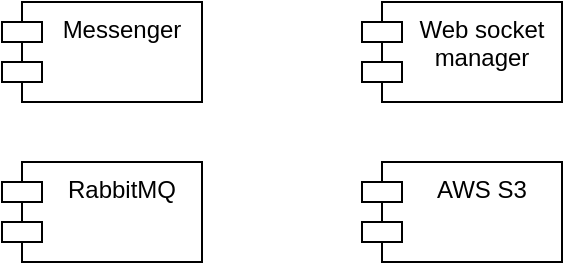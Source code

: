 <mxfile version="24.6.4" type="github" pages="5">
  <diagram id="roS_Kup9yPFagp73fmL6" name="Services">
    <mxGraphModel dx="1434" dy="728" grid="1" gridSize="10" guides="1" tooltips="1" connect="1" arrows="1" fold="1" page="1" pageScale="1" pageWidth="850" pageHeight="1100" math="0" shadow="0">
      <root>
        <mxCell id="0" />
        <mxCell id="1" parent="0" />
        <mxCell id="1UiepgfDsdqD1uGe9CKE-2" value="Messenger" style="shape=module;align=left;spacingLeft=20;align=center;verticalAlign=top;whiteSpace=wrap;html=1;" parent="1" vertex="1">
          <mxGeometry x="220" y="270" width="100" height="50" as="geometry" />
        </mxCell>
        <mxCell id="1UiepgfDsdqD1uGe9CKE-3" value="RabbitMQ" style="shape=module;align=left;spacingLeft=20;align=center;verticalAlign=top;whiteSpace=wrap;html=1;" parent="1" vertex="1">
          <mxGeometry x="220" y="350" width="100" height="50" as="geometry" />
        </mxCell>
        <mxCell id="1UiepgfDsdqD1uGe9CKE-5" value="Web socket manager" style="shape=module;align=left;spacingLeft=20;align=center;verticalAlign=top;whiteSpace=wrap;html=1;" parent="1" vertex="1">
          <mxGeometry x="400" y="270" width="100" height="50" as="geometry" />
        </mxCell>
        <mxCell id="1UiepgfDsdqD1uGe9CKE-6" value="AWS S3" style="shape=module;align=left;spacingLeft=20;align=center;verticalAlign=top;whiteSpace=wrap;html=1;" parent="1" vertex="1">
          <mxGeometry x="400" y="350" width="100" height="50" as="geometry" />
        </mxCell>
      </root>
    </mxGraphModel>
  </diagram>
  <diagram id="UC9x-kM82dkbMaK_0GT8" name="Atividades">
    <mxGraphModel dx="989" dy="502" grid="1" gridSize="10" guides="1" tooltips="1" connect="1" arrows="1" fold="1" page="1" pageScale="1" pageWidth="850" pageHeight="1100" math="0" shadow="0">
      <root>
        <mxCell id="0" />
        <mxCell id="1" parent="0" />
        <mxCell id="-DZc3njQ09tnFV7pPwey-29" value="" style="edgeStyle=orthogonalEdgeStyle;rounded=0;orthogonalLoop=1;jettySize=auto;html=1;" edge="1" parent="1" source="-DZc3njQ09tnFV7pPwey-27" target="-DZc3njQ09tnFV7pPwey-28">
          <mxGeometry relative="1" as="geometry" />
        </mxCell>
        <mxCell id="-DZc3njQ09tnFV7pPwey-27" value="" style="ellipse;whiteSpace=wrap;html=1;aspect=fixed;" vertex="1" parent="1">
          <mxGeometry x="660" y="20" width="80" height="80" as="geometry" />
        </mxCell>
        <mxCell id="-DZc3njQ09tnFV7pPwey-31" value="" style="edgeStyle=orthogonalEdgeStyle;rounded=0;orthogonalLoop=1;jettySize=auto;html=1;" edge="1" parent="1" source="-DZc3njQ09tnFV7pPwey-28" target="-DZc3njQ09tnFV7pPwey-30">
          <mxGeometry relative="1" as="geometry" />
        </mxCell>
        <mxCell id="-DZc3njQ09tnFV7pPwey-28" value="Visualiza a lista de chats" style="whiteSpace=wrap;html=1;" vertex="1" parent="1">
          <mxGeometry x="640" y="190" width="120" height="60" as="geometry" />
        </mxCell>
        <mxCell id="-DZc3njQ09tnFV7pPwey-33" value="" style="edgeStyle=orthogonalEdgeStyle;rounded=0;orthogonalLoop=1;jettySize=auto;html=1;" edge="1" parent="1" source="-DZc3njQ09tnFV7pPwey-30" target="-DZc3njQ09tnFV7pPwey-32">
          <mxGeometry relative="1" as="geometry" />
        </mxCell>
        <mxCell id="-DZc3njQ09tnFV7pPwey-35" value="" style="edgeStyle=orthogonalEdgeStyle;rounded=0;orthogonalLoop=1;jettySize=auto;html=1;" edge="1" parent="1" source="-DZc3njQ09tnFV7pPwey-30" target="-DZc3njQ09tnFV7pPwey-34">
          <mxGeometry relative="1" as="geometry" />
        </mxCell>
        <mxCell id="-DZc3njQ09tnFV7pPwey-37" value="" style="edgeStyle=orthogonalEdgeStyle;rounded=0;orthogonalLoop=1;jettySize=auto;html=1;" edge="1" parent="1" source="-DZc3njQ09tnFV7pPwey-30" target="-DZc3njQ09tnFV7pPwey-36">
          <mxGeometry relative="1" as="geometry" />
        </mxCell>
        <mxCell id="-DZc3njQ09tnFV7pPwey-30" value="" style="rhombus;whiteSpace=wrap;html=1;" vertex="1" parent="1">
          <mxGeometry x="660" y="320" width="80" height="80" as="geometry" />
        </mxCell>
        <mxCell id="-DZc3njQ09tnFV7pPwey-43" style="edgeStyle=orthogonalEdgeStyle;rounded=0;orthogonalLoop=1;jettySize=auto;html=1;entryX=1;entryY=0.5;entryDx=0;entryDy=0;" edge="1" parent="1" source="-DZc3njQ09tnFV7pPwey-32" target="-DZc3njQ09tnFV7pPwey-40">
          <mxGeometry relative="1" as="geometry">
            <Array as="points">
              <mxPoint x="860" y="650" />
            </Array>
          </mxGeometry>
        </mxCell>
        <mxCell id="-DZc3njQ09tnFV7pPwey-32" value="Entra no chat de um grupo" style="whiteSpace=wrap;html=1;" vertex="1" parent="1">
          <mxGeometry x="800" y="330" width="120" height="60" as="geometry" />
        </mxCell>
        <mxCell id="-DZc3njQ09tnFV7pPwey-39" value="" style="edgeStyle=orthogonalEdgeStyle;rounded=0;orthogonalLoop=1;jettySize=auto;html=1;entryX=0;entryY=0.5;entryDx=0;entryDy=0;" edge="1" parent="1" source="-DZc3njQ09tnFV7pPwey-34" target="-DZc3njQ09tnFV7pPwey-36">
          <mxGeometry relative="1" as="geometry">
            <mxPoint x="540" y="490" as="targetPoint" />
            <Array as="points">
              <mxPoint x="540" y="520" />
            </Array>
          </mxGeometry>
        </mxCell>
        <mxCell id="-DZc3njQ09tnFV7pPwey-34" value="Pesquisa um novo contato" style="whiteSpace=wrap;html=1;" vertex="1" parent="1">
          <mxGeometry x="480" y="330" width="120" height="60" as="geometry" />
        </mxCell>
        <mxCell id="-DZc3njQ09tnFV7pPwey-42" style="edgeStyle=orthogonalEdgeStyle;rounded=0;orthogonalLoop=1;jettySize=auto;html=1;entryX=0.5;entryY=0;entryDx=0;entryDy=0;" edge="1" parent="1" source="-DZc3njQ09tnFV7pPwey-36" target="-DZc3njQ09tnFV7pPwey-40">
          <mxGeometry relative="1" as="geometry" />
        </mxCell>
        <mxCell id="-DZc3njQ09tnFV7pPwey-36" value="Entra no chat privado de algum contato" style="whiteSpace=wrap;html=1;" vertex="1" parent="1">
          <mxGeometry x="640" y="490" width="120" height="60" as="geometry" />
        </mxCell>
        <mxCell id="-DZc3njQ09tnFV7pPwey-45" value="" style="edgeStyle=orthogonalEdgeStyle;rounded=0;orthogonalLoop=1;jettySize=auto;html=1;" edge="1" parent="1" source="-DZc3njQ09tnFV7pPwey-40" target="-DZc3njQ09tnFV7pPwey-44">
          <mxGeometry relative="1" as="geometry" />
        </mxCell>
        <mxCell id="-DZc3njQ09tnFV7pPwey-40" value="Visualiza as mensagens do chat" style="whiteSpace=wrap;html=1;" vertex="1" parent="1">
          <mxGeometry x="640" y="620" width="120" height="60" as="geometry" />
        </mxCell>
        <mxCell id="-DZc3njQ09tnFV7pPwey-47" value="" style="edgeStyle=orthogonalEdgeStyle;rounded=0;orthogonalLoop=1;jettySize=auto;html=1;" edge="1" parent="1" source="-DZc3njQ09tnFV7pPwey-44" target="-DZc3njQ09tnFV7pPwey-46">
          <mxGeometry relative="1" as="geometry" />
        </mxCell>
        <mxCell id="-DZc3njQ09tnFV7pPwey-44" value="Envia uma mensagem" style="whiteSpace=wrap;html=1;" vertex="1" parent="1">
          <mxGeometry x="640" y="760" width="120" height="60" as="geometry" />
        </mxCell>
        <mxCell id="-DZc3njQ09tnFV7pPwey-51" value="" style="edgeStyle=orthogonalEdgeStyle;rounded=0;orthogonalLoop=1;jettySize=auto;html=1;" edge="1" parent="1" source="-DZc3njQ09tnFV7pPwey-46" target="-DZc3njQ09tnFV7pPwey-50">
          <mxGeometry relative="1" as="geometry" />
        </mxCell>
        <mxCell id="-DZc3njQ09tnFV7pPwey-46" value="Envia uma mensagem com arquivo" style="whiteSpace=wrap;html=1;" vertex="1" parent="1">
          <mxGeometry x="840" y="760" width="120" height="60" as="geometry" />
        </mxCell>
        <mxCell id="-DZc3njQ09tnFV7pPwey-53" value="" style="edgeStyle=orthogonalEdgeStyle;rounded=0;orthogonalLoop=1;jettySize=auto;html=1;" edge="1" parent="1" source="-DZc3njQ09tnFV7pPwey-50" target="-DZc3njQ09tnFV7pPwey-52">
          <mxGeometry relative="1" as="geometry" />
        </mxCell>
        <mxCell id="-DZc3njQ09tnFV7pPwey-50" value="Apaga uma mensagem para si mesmo" style="whiteSpace=wrap;html=1;" vertex="1" parent="1">
          <mxGeometry x="840" y="870" width="120" height="60" as="geometry" />
        </mxCell>
        <mxCell id="-DZc3njQ09tnFV7pPwey-57" value="" style="edgeStyle=orthogonalEdgeStyle;rounded=0;orthogonalLoop=1;jettySize=auto;html=1;" edge="1" parent="1" source="-DZc3njQ09tnFV7pPwey-52" target="-DZc3njQ09tnFV7pPwey-56">
          <mxGeometry relative="1" as="geometry" />
        </mxCell>
        <mxCell id="-DZc3njQ09tnFV7pPwey-52" value="Apaga uma mensagem para todos" style="whiteSpace=wrap;html=1;" vertex="1" parent="1">
          <mxGeometry x="640" y="870" width="120" height="60" as="geometry" />
        </mxCell>
        <mxCell id="-DZc3njQ09tnFV7pPwey-59" value="" style="edgeStyle=orthogonalEdgeStyle;rounded=0;orthogonalLoop=1;jettySize=auto;html=1;" edge="1" parent="1" source="-DZc3njQ09tnFV7pPwey-56" target="-DZc3njQ09tnFV7pPwey-58">
          <mxGeometry relative="1" as="geometry" />
        </mxCell>
        <mxCell id="-DZc3njQ09tnFV7pPwey-56" value="Recebe uma mensagem" style="whiteSpace=wrap;html=1;" vertex="1" parent="1">
          <mxGeometry x="640" y="980" width="120" height="60" as="geometry" />
        </mxCell>
        <mxCell id="-DZc3njQ09tnFV7pPwey-58" value="" style="ellipse;whiteSpace=wrap;html=1;" vertex="1" parent="1">
          <mxGeometry x="660" y="1100" width="80" height="80" as="geometry" />
        </mxCell>
        <mxCell id="-DZc3njQ09tnFV7pPwey-60" value="Sender" style="swimlane;whiteSpace=wrap;html=1;" vertex="1" parent="1">
          <mxGeometry x="1140" y="60" width="200" height="290" as="geometry" />
        </mxCell>
        <mxCell id="zo8MfTo_ztOVx8sZ8wZx-2" value="Envia uma mensagem" style="whiteSpace=wrap;html=1;" vertex="1" parent="-DZc3njQ09tnFV7pPwey-60">
          <mxGeometry x="40" y="50" width="120" height="60" as="geometry" />
        </mxCell>
        <mxCell id="-DZc3njQ09tnFV7pPwey-61" value="Messenger" style="swimlane;whiteSpace=wrap;html=1;" vertex="1" parent="1">
          <mxGeometry x="1340" y="60" width="200" height="290" as="geometry" />
        </mxCell>
        <mxCell id="e7LK3ClmJlGuCw8vTbdR-4" value="" style="edgeStyle=orthogonalEdgeStyle;rounded=0;orthogonalLoop=1;jettySize=auto;html=1;" edge="1" parent="-DZc3njQ09tnFV7pPwey-61" source="e7LK3ClmJlGuCw8vTbdR-1" target="e7LK3ClmJlGuCw8vTbdR-3">
          <mxGeometry relative="1" as="geometry" />
        </mxCell>
        <mxCell id="e7LK3ClmJlGuCw8vTbdR-1" value="Recebe a mensagem" style="whiteSpace=wrap;html=1;" vertex="1" parent="-DZc3njQ09tnFV7pPwey-61">
          <mxGeometry x="40" y="50" width="120" height="60" as="geometry" />
        </mxCell>
        <mxCell id="e7LK3ClmJlGuCw8vTbdR-3" value="Distribuí a mensagem para os destinatários" style="whiteSpace=wrap;html=1;" vertex="1" parent="-DZc3njQ09tnFV7pPwey-61">
          <mxGeometry x="40" y="190" width="120" height="60" as="geometry" />
        </mxCell>
        <mxCell id="-DZc3njQ09tnFV7pPwey-62" value="Receiper" style="swimlane;whiteSpace=wrap;html=1;" vertex="1" parent="1">
          <mxGeometry x="1540" y="60" width="200" height="290" as="geometry" />
        </mxCell>
        <mxCell id="e7LK3ClmJlGuCw8vTbdR-6" value="Recebe a mensagem" style="whiteSpace=wrap;html=1;" vertex="1" parent="-DZc3njQ09tnFV7pPwey-62">
          <mxGeometry x="40" y="190" width="120" height="60" as="geometry" />
        </mxCell>
        <mxCell id="zo8MfTo_ztOVx8sZ8wZx-3" value="" style="edgeStyle=orthogonalEdgeStyle;rounded=0;orthogonalLoop=1;jettySize=auto;html=1;" edge="1" parent="1" source="zo8MfTo_ztOVx8sZ8wZx-1" target="zo8MfTo_ztOVx8sZ8wZx-2">
          <mxGeometry relative="1" as="geometry" />
        </mxCell>
        <mxCell id="zo8MfTo_ztOVx8sZ8wZx-1" value="" style="ellipse;whiteSpace=wrap;html=1;aspect=fixed;" vertex="1" parent="1">
          <mxGeometry x="1040" y="100" width="80" height="80" as="geometry" />
        </mxCell>
        <mxCell id="e7LK3ClmJlGuCw8vTbdR-2" value="" style="edgeStyle=orthogonalEdgeStyle;rounded=0;orthogonalLoop=1;jettySize=auto;html=1;" edge="1" parent="1" source="zo8MfTo_ztOVx8sZ8wZx-2" target="e7LK3ClmJlGuCw8vTbdR-1">
          <mxGeometry relative="1" as="geometry" />
        </mxCell>
        <mxCell id="e7LK3ClmJlGuCw8vTbdR-7" value="" style="edgeStyle=orthogonalEdgeStyle;rounded=0;orthogonalLoop=1;jettySize=auto;html=1;" edge="1" parent="1" source="e7LK3ClmJlGuCw8vTbdR-3" target="e7LK3ClmJlGuCw8vTbdR-6">
          <mxGeometry relative="1" as="geometry" />
        </mxCell>
        <mxCell id="e7LK3ClmJlGuCw8vTbdR-8" value="" style="ellipse;whiteSpace=wrap;html=1;" vertex="1" parent="1">
          <mxGeometry x="1800" y="240" width="80" height="80" as="geometry" />
        </mxCell>
        <mxCell id="e7LK3ClmJlGuCw8vTbdR-9" value="" style="edgeStyle=orthogonalEdgeStyle;rounded=0;orthogonalLoop=1;jettySize=auto;html=1;" edge="1" parent="1" source="e7LK3ClmJlGuCw8vTbdR-6" target="e7LK3ClmJlGuCw8vTbdR-8">
          <mxGeometry relative="1" as="geometry" />
        </mxCell>
      </root>
    </mxGraphModel>
  </diagram>
  <diagram name="MER" id="JGsqoCKsip8_ewpknH3V">
    <mxGraphModel dx="2154" dy="662" grid="1" gridSize="10" guides="1" tooltips="1" connect="1" arrows="1" fold="1" page="1" pageScale="1" pageWidth="850" pageHeight="1100" math="0" shadow="0">
      <root>
        <mxCell id="0" />
        <mxCell id="1" parent="0" />
        <mxCell id="BYT0Egh5Gax-voZJujH6-16" value="1:1" style="edgeStyle=orthogonalEdgeStyle;rounded=0;orthogonalLoop=1;jettySize=auto;html=1;" edge="1" parent="1" source="BYT0Egh5Gax-voZJujH6-7" target="BYT0Egh5Gax-voZJujH6-15">
          <mxGeometry relative="1" as="geometry" />
        </mxCell>
        <mxCell id="BYT0Egh5Gax-voZJujH6-7" value="Private Chat" style="whiteSpace=wrap;html=1;rounded=0;" vertex="1" parent="1">
          <mxGeometry x="60" y="240" width="120" height="60" as="geometry" />
        </mxCell>
        <mxCell id="BYT0Egh5Gax-voZJujH6-18" value="0:n" style="edgeStyle=orthogonalEdgeStyle;rounded=0;orthogonalLoop=1;jettySize=auto;html=1;" edge="1" parent="1" source="BYT0Egh5Gax-voZJujH6-15" target="BYT0Egh5Gax-voZJujH6-17">
          <mxGeometry relative="1" as="geometry" />
        </mxCell>
        <mxCell id="BYT0Egh5Gax-voZJujH6-15" value="has" style="rhombus;whiteSpace=wrap;html=1;rounded=0;" vertex="1" parent="1">
          <mxGeometry x="280" y="230" width="80" height="80" as="geometry" />
        </mxCell>
        <mxCell id="BYT0Egh5Gax-voZJujH6-20" value="0:n" style="edgeStyle=orthogonalEdgeStyle;rounded=0;orthogonalLoop=1;jettySize=auto;html=1;" edge="1" parent="1" source="BYT0Egh5Gax-voZJujH6-17" target="BYT0Egh5Gax-voZJujH6-19">
          <mxGeometry relative="1" as="geometry" />
        </mxCell>
        <mxCell id="BYT0Egh5Gax-voZJujH6-24" value="" style="edgeStyle=orthogonalEdgeStyle;rounded=0;orthogonalLoop=1;jettySize=auto;html=1;" edge="1" parent="1" source="BYT0Egh5Gax-voZJujH6-17" target="BYT0Egh5Gax-voZJujH6-23">
          <mxGeometry relative="1" as="geometry" />
        </mxCell>
        <mxCell id="BYT0Egh5Gax-voZJujH6-17" value="Private &lt;span lang=&quot;en&quot; class=&quot;HwtZe&quot;&gt;&lt;span class=&quot;jCAhz JxVs2d ChMk0b&quot;&gt;&lt;span class=&quot;ryNqvb&quot;&gt;Message&lt;/span&gt;&lt;/span&gt;&lt;/span&gt;" style="whiteSpace=wrap;html=1;rounded=0;" vertex="1" parent="1">
          <mxGeometry x="420" y="240" width="120" height="60" as="geometry" />
        </mxCell>
        <mxCell id="BYT0Egh5Gax-voZJujH6-22" value="1:1" style="edgeStyle=orthogonalEdgeStyle;rounded=0;orthogonalLoop=1;jettySize=auto;html=1;" edge="1" parent="1" source="BYT0Egh5Gax-voZJujH6-19" target="BYT0Egh5Gax-voZJujH6-21">
          <mxGeometry relative="1" as="geometry" />
        </mxCell>
        <mxCell id="BYT0Egh5Gax-voZJujH6-19" value="&lt;span lang=&quot;en&quot; class=&quot;HwtZe&quot;&gt;&lt;span class=&quot;jCAhz JxVs2d ChMk0b&quot;&gt;&lt;span class=&quot;ryNqvb&quot;&gt;sent by&lt;/span&gt;&lt;/span&gt;&lt;/span&gt;" style="rhombus;whiteSpace=wrap;html=1;rounded=0;" vertex="1" parent="1">
          <mxGeometry x="440" y="90" width="80" height="80" as="geometry" />
        </mxCell>
        <mxCell id="BYT0Egh5Gax-voZJujH6-21" value="Conversant" style="whiteSpace=wrap;html=1;rounded=0;" vertex="1" parent="1">
          <mxGeometry x="640" y="240" width="120" height="60" as="geometry" />
        </mxCell>
        <mxCell id="BYT0Egh5Gax-voZJujH6-26" value="1:1" style="edgeStyle=orthogonalEdgeStyle;rounded=0;orthogonalLoop=1;jettySize=auto;html=1;entryX=0.5;entryY=1;entryDx=0;entryDy=0;" edge="1" parent="1" source="BYT0Egh5Gax-voZJujH6-23" target="BYT0Egh5Gax-voZJujH6-21">
          <mxGeometry relative="1" as="geometry">
            <mxPoint x="480" y="540" as="targetPoint" />
          </mxGeometry>
        </mxCell>
        <mxCell id="BYT0Egh5Gax-voZJujH6-23" value="&lt;span lang=&quot;en&quot; class=&quot;HwtZe&quot;&gt;&lt;span class=&quot;jCAhz JxVs2d&quot;&gt;&lt;span class=&quot;ryNqvb&quot;&gt;&lt;/span&gt;&lt;/span&gt;&lt;span class=&quot;jCAhz JxVs2d ChMk0b&quot;&gt;&lt;span class=&quot;ryNqvb&quot;&gt;received by&lt;/span&gt;&lt;/span&gt;&lt;/span&gt;" style="rhombus;whiteSpace=wrap;html=1;rounded=0;" vertex="1" parent="1">
          <mxGeometry x="440" y="370" width="80" height="80" as="geometry" />
        </mxCell>
        <mxCell id="BYT0Egh5Gax-voZJujH6-46" value="1:1" style="edgeStyle=orthogonalEdgeStyle;rounded=0;orthogonalLoop=1;jettySize=auto;html=1;startArrow=classic;startFill=1;endArrow=none;endFill=0;" edge="1" parent="1" source="BYT0Egh5Gax-voZJujH6-27" target="BYT0Egh5Gax-voZJujH6-45">
          <mxGeometry relative="1" as="geometry" />
        </mxCell>
        <mxCell id="BYT0Egh5Gax-voZJujH6-48" value="1:1" style="edgeStyle=orthogonalEdgeStyle;rounded=0;orthogonalLoop=1;jettySize=auto;html=1;endArrow=none;endFill=0;startArrow=classic;startFill=1;" edge="1" parent="1" source="BYT0Egh5Gax-voZJujH6-27" target="BYT0Egh5Gax-voZJujH6-47">
          <mxGeometry relative="1" as="geometry" />
        </mxCell>
        <mxCell id="BYT0Egh5Gax-voZJujH6-27" value="Chat" style="whiteSpace=wrap;html=1;rounded=0;" vertex="1" parent="1">
          <mxGeometry x="-170" y="450" width="120" height="60" as="geometry" />
        </mxCell>
        <mxCell id="BYT0Egh5Gax-voZJujH6-31" value="1:1" style="edgeStyle=orthogonalEdgeStyle;rounded=0;orthogonalLoop=1;jettySize=auto;html=1;" edge="1" parent="1" source="BYT0Egh5Gax-voZJujH6-32" target="BYT0Egh5Gax-voZJujH6-34">
          <mxGeometry relative="1" as="geometry" />
        </mxCell>
        <mxCell id="BYT0Egh5Gax-voZJujH6-52" value="0:n" style="edgeStyle=orthogonalEdgeStyle;rounded=0;orthogonalLoop=1;jettySize=auto;html=1;" edge="1" parent="1" source="BYT0Egh5Gax-voZJujH6-32" target="BYT0Egh5Gax-voZJujH6-51">
          <mxGeometry relative="1" as="geometry" />
        </mxCell>
        <mxCell id="BYT0Egh5Gax-voZJujH6-32" value="&lt;span lang=&quot;en&quot; class=&quot;HwtZe&quot;&gt;&lt;span class=&quot;jCAhz JxVs2d ChMk0b&quot;&gt;&lt;span class=&quot;ryNqvb&quot;&gt;Group Chat&lt;/span&gt;&lt;/span&gt;&lt;/span&gt;" style="whiteSpace=wrap;html=1;rounded=0;" vertex="1" parent="1">
          <mxGeometry x="60" y="650" width="120" height="60" as="geometry" />
        </mxCell>
        <mxCell id="BYT0Egh5Gax-voZJujH6-33" value="0:n" style="edgeStyle=orthogonalEdgeStyle;rounded=0;orthogonalLoop=1;jettySize=auto;html=1;" edge="1" parent="1" source="BYT0Egh5Gax-voZJujH6-34" target="BYT0Egh5Gax-voZJujH6-37">
          <mxGeometry relative="1" as="geometry" />
        </mxCell>
        <mxCell id="BYT0Egh5Gax-voZJujH6-34" value="has" style="rhombus;whiteSpace=wrap;html=1;rounded=0;" vertex="1" parent="1">
          <mxGeometry x="280" y="640" width="80" height="80" as="geometry" />
        </mxCell>
        <mxCell id="BYT0Egh5Gax-voZJujH6-35" value="0:n" style="edgeStyle=orthogonalEdgeStyle;rounded=0;orthogonalLoop=1;jettySize=auto;html=1;" edge="1" parent="1" source="BYT0Egh5Gax-voZJujH6-37" target="BYT0Egh5Gax-voZJujH6-39">
          <mxGeometry relative="1" as="geometry" />
        </mxCell>
        <mxCell id="BYT0Egh5Gax-voZJujH6-36" value="" style="edgeStyle=orthogonalEdgeStyle;rounded=0;orthogonalLoop=1;jettySize=auto;html=1;" edge="1" parent="1" source="BYT0Egh5Gax-voZJujH6-37" target="BYT0Egh5Gax-voZJujH6-42">
          <mxGeometry relative="1" as="geometry" />
        </mxCell>
        <mxCell id="BYT0Egh5Gax-voZJujH6-37" value="&lt;span lang=&quot;en&quot; class=&quot;HwtZe&quot;&gt;&lt;span class=&quot;jCAhz JxVs2d ChMk0b&quot;&gt;&lt;span class=&quot;ryNqvb&quot;&gt;Group&lt;/span&gt;&lt;/span&gt;&lt;/span&gt; &lt;span lang=&quot;en&quot; class=&quot;HwtZe&quot;&gt;&lt;span class=&quot;jCAhz JxVs2d ChMk0b&quot;&gt;&lt;span class=&quot;ryNqvb&quot;&gt;Message&lt;/span&gt;&lt;/span&gt;&lt;/span&gt;" style="whiteSpace=wrap;html=1;rounded=0;" vertex="1" parent="1">
          <mxGeometry x="420" y="650" width="120" height="60" as="geometry" />
        </mxCell>
        <mxCell id="BYT0Egh5Gax-voZJujH6-38" value="1:1" style="edgeStyle=orthogonalEdgeStyle;rounded=0;orthogonalLoop=1;jettySize=auto;html=1;" edge="1" parent="1" source="BYT0Egh5Gax-voZJujH6-39" target="BYT0Egh5Gax-voZJujH6-40">
          <mxGeometry relative="1" as="geometry" />
        </mxCell>
        <mxCell id="BYT0Egh5Gax-voZJujH6-39" value="&lt;span lang=&quot;en&quot; class=&quot;HwtZe&quot;&gt;&lt;span class=&quot;jCAhz JxVs2d ChMk0b&quot;&gt;&lt;span class=&quot;ryNqvb&quot;&gt;sent by&lt;/span&gt;&lt;/span&gt;&lt;/span&gt;" style="rhombus;whiteSpace=wrap;html=1;rounded=0;" vertex="1" parent="1">
          <mxGeometry x="440" y="500" width="80" height="80" as="geometry" />
        </mxCell>
        <mxCell id="BYT0Egh5Gax-voZJujH6-40" value="Conversant" style="whiteSpace=wrap;html=1;rounded=0;" vertex="1" parent="1">
          <mxGeometry x="640" y="650" width="120" height="60" as="geometry" />
        </mxCell>
        <mxCell id="BYT0Egh5Gax-voZJujH6-41" value="1:n" style="edgeStyle=orthogonalEdgeStyle;rounded=0;orthogonalLoop=1;jettySize=auto;html=1;entryX=0.5;entryY=1;entryDx=0;entryDy=0;" edge="1" parent="1" source="BYT0Egh5Gax-voZJujH6-42" target="BYT0Egh5Gax-voZJujH6-40">
          <mxGeometry relative="1" as="geometry">
            <mxPoint x="480" y="950" as="targetPoint" />
          </mxGeometry>
        </mxCell>
        <mxCell id="BYT0Egh5Gax-voZJujH6-42" value="&lt;span lang=&quot;en&quot; class=&quot;HwtZe&quot;&gt;&lt;span class=&quot;jCAhz JxVs2d&quot;&gt;&lt;span class=&quot;ryNqvb&quot;&gt;&lt;/span&gt;&lt;/span&gt;&lt;span class=&quot;jCAhz JxVs2d ChMk0b&quot;&gt;&lt;span class=&quot;ryNqvb&quot;&gt;received by&lt;/span&gt;&lt;/span&gt;&lt;/span&gt;" style="rhombus;whiteSpace=wrap;html=1;rounded=0;" vertex="1" parent="1">
          <mxGeometry x="440" y="780" width="80" height="80" as="geometry" />
        </mxCell>
        <mxCell id="BYT0Egh5Gax-voZJujH6-50" value="0:1" style="edgeStyle=orthogonalEdgeStyle;rounded=0;orthogonalLoop=1;jettySize=auto;html=1;entryX=0;entryY=0.5;entryDx=0;entryDy=0;startArrow=classic;startFill=1;endArrow=none;endFill=0;" edge="1" parent="1" source="BYT0Egh5Gax-voZJujH6-45" target="BYT0Egh5Gax-voZJujH6-7">
          <mxGeometry relative="1" as="geometry">
            <Array as="points">
              <mxPoint x="-110" y="270" />
            </Array>
          </mxGeometry>
        </mxCell>
        <mxCell id="BYT0Egh5Gax-voZJujH6-45" value="is" style="rhombus;whiteSpace=wrap;html=1;rounded=0;" vertex="1" parent="1">
          <mxGeometry x="-150" y="300" width="80" height="80" as="geometry" />
        </mxCell>
        <mxCell id="BYT0Egh5Gax-voZJujH6-49" value="0:1" style="edgeStyle=orthogonalEdgeStyle;rounded=0;orthogonalLoop=1;jettySize=auto;html=1;entryX=0;entryY=0.5;entryDx=0;entryDy=0;endArrow=none;endFill=0;startArrow=classic;startFill=1;" edge="1" parent="1" source="BYT0Egh5Gax-voZJujH6-47" target="BYT0Egh5Gax-voZJujH6-32">
          <mxGeometry relative="1" as="geometry">
            <Array as="points">
              <mxPoint x="-110" y="680" />
            </Array>
          </mxGeometry>
        </mxCell>
        <mxCell id="BYT0Egh5Gax-voZJujH6-47" value="is" style="rhombus;whiteSpace=wrap;html=1;rounded=0;" vertex="1" parent="1">
          <mxGeometry x="-150" y="580" width="80" height="80" as="geometry" />
        </mxCell>
        <mxCell id="BYT0Egh5Gax-voZJujH6-54" value="0:n" style="edgeStyle=orthogonalEdgeStyle;rounded=0;orthogonalLoop=1;jettySize=auto;html=1;" edge="1" parent="1" source="BYT0Egh5Gax-voZJujH6-51" target="BYT0Egh5Gax-voZJujH6-53">
          <mxGeometry relative="1" as="geometry" />
        </mxCell>
        <mxCell id="BYT0Egh5Gax-voZJujH6-51" value="has" style="rhombus;whiteSpace=wrap;html=1;rounded=0;" vertex="1" parent="1">
          <mxGeometry x="80" y="780" width="80" height="80" as="geometry" />
        </mxCell>
        <mxCell id="BYT0Egh5Gax-voZJujH6-53" value="Conversant" style="whiteSpace=wrap;html=1;rounded=0;" vertex="1" parent="1">
          <mxGeometry x="60" y="950" width="120" height="60" as="geometry" />
        </mxCell>
        <mxCell id="aVvKcj2lCzMX1V1Kk-TO-7" value="Private Chat" style="whiteSpace=wrap;html=1;rounded=0;" vertex="1" parent="1">
          <mxGeometry x="-100" y="1270" width="120" height="60" as="geometry" />
        </mxCell>
        <mxCell id="aVvKcj2lCzMX1V1Kk-TO-10" value="0:n" style="edgeStyle=orthogonalEdgeStyle;rounded=0;orthogonalLoop=1;jettySize=auto;html=1;" edge="1" parent="1" source="aVvKcj2lCzMX1V1Kk-TO-12" target="aVvKcj2lCzMX1V1Kk-TO-14">
          <mxGeometry relative="1" as="geometry" />
        </mxCell>
        <mxCell id="n2geMu9k5A_3AqIn-y-W-6" value="1:1" style="edgeStyle=orthogonalEdgeStyle;rounded=0;orthogonalLoop=1;jettySize=auto;html=1;" edge="1" parent="1" source="aVvKcj2lCzMX1V1Kk-TO-12" target="n2geMu9k5A_3AqIn-y-W-5">
          <mxGeometry relative="1" as="geometry" />
        </mxCell>
        <mxCell id="aVvKcj2lCzMX1V1Kk-TO-12" value="&lt;span lang=&quot;en&quot; class=&quot;HwtZe&quot;&gt;&lt;span class=&quot;jCAhz JxVs2d ChMk0b&quot;&gt;&lt;span class=&quot;ryNqvb&quot;&gt;Message&lt;/span&gt;&lt;/span&gt;&lt;/span&gt;" style="whiteSpace=wrap;html=1;rounded=0;" vertex="1" parent="1">
          <mxGeometry x="270" y="1550" width="120" height="60" as="geometry" />
        </mxCell>
        <mxCell id="aVvKcj2lCzMX1V1Kk-TO-13" value="1:1" style="edgeStyle=orthogonalEdgeStyle;rounded=0;orthogonalLoop=1;jettySize=auto;html=1;" edge="1" parent="1" source="aVvKcj2lCzMX1V1Kk-TO-14" target="aVvKcj2lCzMX1V1Kk-TO-15">
          <mxGeometry relative="1" as="geometry" />
        </mxCell>
        <mxCell id="aVvKcj2lCzMX1V1Kk-TO-14" value="&lt;span lang=&quot;en&quot; class=&quot;HwtZe&quot;&gt;&lt;span class=&quot;jCAhz JxVs2d ChMk0b&quot;&gt;&lt;span class=&quot;ryNqvb&quot;&gt;sent by&lt;/span&gt;&lt;/span&gt;&lt;/span&gt;" style="rhombus;whiteSpace=wrap;html=1;rounded=0;" vertex="1" parent="1">
          <mxGeometry x="460" y="1540" width="80" height="80" as="geometry" />
        </mxCell>
        <mxCell id="aVvKcj2lCzMX1V1Kk-TO-15" value="Conversant" style="whiteSpace=wrap;html=1;rounded=0;" vertex="1" parent="1">
          <mxGeometry x="620" y="1550" width="120" height="60" as="geometry" />
        </mxCell>
        <mxCell id="aVvKcj2lCzMX1V1Kk-TO-18" value="1:1" style="edgeStyle=orthogonalEdgeStyle;rounded=0;orthogonalLoop=1;jettySize=auto;html=1;startArrow=classic;startFill=1;endArrow=none;endFill=0;" edge="1" parent="1" source="aVvKcj2lCzMX1V1Kk-TO-20" target="aVvKcj2lCzMX1V1Kk-TO-35">
          <mxGeometry relative="1" as="geometry" />
        </mxCell>
        <mxCell id="aVvKcj2lCzMX1V1Kk-TO-19" value="1:1" style="edgeStyle=orthogonalEdgeStyle;rounded=0;orthogonalLoop=1;jettySize=auto;html=1;endArrow=none;endFill=0;startArrow=classic;startFill=1;" edge="1" parent="1" source="aVvKcj2lCzMX1V1Kk-TO-20" target="aVvKcj2lCzMX1V1Kk-TO-37">
          <mxGeometry relative="1" as="geometry" />
        </mxCell>
        <mxCell id="aVvKcj2lCzMX1V1Kk-TO-20" value="Chat" style="whiteSpace=wrap;html=1;rounded=0;" vertex="1" parent="1">
          <mxGeometry x="-100" y="1550" width="120" height="60" as="geometry" />
        </mxCell>
        <mxCell id="aVvKcj2lCzMX1V1Kk-TO-22" value="0:n" style="edgeStyle=orthogonalEdgeStyle;rounded=0;orthogonalLoop=1;jettySize=auto;html=1;exitX=1;exitY=0.5;exitDx=0;exitDy=0;" edge="1" parent="1" source="aVvKcj2lCzMX1V1Kk-TO-23" target="aVvKcj2lCzMX1V1Kk-TO-39">
          <mxGeometry relative="1" as="geometry">
            <mxPoint x="150" y="1740" as="sourcePoint" />
          </mxGeometry>
        </mxCell>
        <mxCell id="aVvKcj2lCzMX1V1Kk-TO-23" value="&lt;span lang=&quot;en&quot; class=&quot;HwtZe&quot;&gt;&lt;span class=&quot;jCAhz JxVs2d ChMk0b&quot;&gt;&lt;span class=&quot;ryNqvb&quot;&gt;Group Chat&lt;/span&gt;&lt;/span&gt;&lt;/span&gt;" style="whiteSpace=wrap;html=1;rounded=0;" vertex="1" parent="1">
          <mxGeometry x="-100" y="1820" width="120" height="60" as="geometry" />
        </mxCell>
        <mxCell id="aVvKcj2lCzMX1V1Kk-TO-34" value="0:1" style="edgeStyle=orthogonalEdgeStyle;rounded=0;orthogonalLoop=1;jettySize=auto;html=1;entryX=0.5;entryY=1;entryDx=0;entryDy=0;startArrow=classic;startFill=1;endArrow=none;endFill=0;exitX=0.5;exitY=0;exitDx=0;exitDy=0;" edge="1" parent="1" source="aVvKcj2lCzMX1V1Kk-TO-35" target="aVvKcj2lCzMX1V1Kk-TO-7">
          <mxGeometry relative="1" as="geometry">
            <Array as="points">
              <mxPoint x="-40" y="1390" />
              <mxPoint x="-40" y="1390" />
            </Array>
            <mxPoint x="20" y="1490" as="sourcePoint" />
            <mxPoint x="200" y="1370" as="targetPoint" />
          </mxGeometry>
        </mxCell>
        <mxCell id="aVvKcj2lCzMX1V1Kk-TO-35" value="is" style="rhombus;whiteSpace=wrap;html=1;rounded=0;" vertex="1" parent="1">
          <mxGeometry x="-80" y="1400" width="80" height="80" as="geometry" />
        </mxCell>
        <mxCell id="aVvKcj2lCzMX1V1Kk-TO-36" value="0:1" style="edgeStyle=orthogonalEdgeStyle;rounded=0;orthogonalLoop=1;jettySize=auto;html=1;entryX=0.501;entryY=-0.077;entryDx=0;entryDy=0;endArrow=none;endFill=0;startArrow=classic;startFill=1;entryPerimeter=0;" edge="1" parent="1" source="aVvKcj2lCzMX1V1Kk-TO-37" target="aVvKcj2lCzMX1V1Kk-TO-23">
          <mxGeometry relative="1" as="geometry">
            <Array as="points" />
          </mxGeometry>
        </mxCell>
        <mxCell id="aVvKcj2lCzMX1V1Kk-TO-37" value="is" style="rhombus;whiteSpace=wrap;html=1;rounded=0;" vertex="1" parent="1">
          <mxGeometry x="-80" y="1680" width="80" height="80" as="geometry" />
        </mxCell>
        <mxCell id="aVvKcj2lCzMX1V1Kk-TO-38" value="0:n" style="edgeStyle=orthogonalEdgeStyle;rounded=0;orthogonalLoop=1;jettySize=auto;html=1;entryX=0;entryY=0.5;entryDx=0;entryDy=0;" edge="1" parent="1" source="aVvKcj2lCzMX1V1Kk-TO-39" target="n2geMu9k5A_3AqIn-y-W-15">
          <mxGeometry relative="1" as="geometry">
            <mxPoint x="750" y="1690" as="targetPoint" />
          </mxGeometry>
        </mxCell>
        <mxCell id="aVvKcj2lCzMX1V1Kk-TO-39" value="has" style="rhombus;whiteSpace=wrap;html=1;rounded=0;" vertex="1" parent="1">
          <mxGeometry x="120" y="1810" width="80" height="80" as="geometry" />
        </mxCell>
        <mxCell id="aVvKcj2lCzMX1V1Kk-TO-42" value="1:1" style="edgeStyle=orthogonalEdgeStyle;rounded=0;orthogonalLoop=1;jettySize=auto;html=1;exitX=1;exitY=0.5;exitDx=0;exitDy=0;" edge="1" parent="1" target="aVvKcj2lCzMX1V1Kk-TO-44" source="aVvKcj2lCzMX1V1Kk-TO-20">
          <mxGeometry relative="1" as="geometry">
            <mxPoint x="60" y="1540" as="sourcePoint" />
          </mxGeometry>
        </mxCell>
        <mxCell id="aVvKcj2lCzMX1V1Kk-TO-43" value="0:n" style="edgeStyle=orthogonalEdgeStyle;rounded=0;orthogonalLoop=1;jettySize=auto;html=1;entryX=0;entryY=0.5;entryDx=0;entryDy=0;" edge="1" parent="1" source="aVvKcj2lCzMX1V1Kk-TO-44" target="aVvKcj2lCzMX1V1Kk-TO-12">
          <mxGeometry relative="1" as="geometry">
            <mxPoint x="245" y="1570" as="targetPoint" />
          </mxGeometry>
        </mxCell>
        <mxCell id="aVvKcj2lCzMX1V1Kk-TO-44" value="has" style="rhombus;whiteSpace=wrap;html=1;rounded=0;" vertex="1" parent="1">
          <mxGeometry x="120" y="1540" width="80" height="80" as="geometry" />
        </mxCell>
        <mxCell id="n2geMu9k5A_3AqIn-y-W-1" value="0:n" style="edgeStyle=orthogonalEdgeStyle;rounded=0;orthogonalLoop=1;jettySize=auto;html=1;exitX=1;exitY=0.5;exitDx=0;exitDy=0;" edge="1" parent="1" target="n2geMu9k5A_3AqIn-y-W-3" source="aVvKcj2lCzMX1V1Kk-TO-7">
          <mxGeometry relative="1" as="geometry">
            <mxPoint x="30" y="1300" as="sourcePoint" />
          </mxGeometry>
        </mxCell>
        <mxCell id="n2geMu9k5A_3AqIn-y-W-2" value="2:2" style="edgeStyle=orthogonalEdgeStyle;rounded=0;orthogonalLoop=1;jettySize=auto;html=1;entryX=0;entryY=0.5;entryDx=0;entryDy=0;" edge="1" parent="1" source="n2geMu9k5A_3AqIn-y-W-3" target="n2geMu9k5A_3AqIn-y-W-16">
          <mxGeometry relative="1" as="geometry">
            <mxPoint x="290" y="1300" as="targetPoint" />
          </mxGeometry>
        </mxCell>
        <mxCell id="n2geMu9k5A_3AqIn-y-W-3" value="has" style="rhombus;whiteSpace=wrap;html=1;rounded=0;" vertex="1" parent="1">
          <mxGeometry x="120" y="1260" width="80" height="80" as="geometry" />
        </mxCell>
        <mxCell id="n2geMu9k5A_3AqIn-y-W-8" value="0:n" style="edgeStyle=orthogonalEdgeStyle;rounded=0;orthogonalLoop=1;jettySize=auto;html=1;" edge="1" parent="1" source="n2geMu9k5A_3AqIn-y-W-5" target="n2geMu9k5A_3AqIn-y-W-7">
          <mxGeometry relative="1" as="geometry" />
        </mxCell>
        <mxCell id="n2geMu9k5A_3AqIn-y-W-5" value="has" style="rhombus;whiteSpace=wrap;html=1;rounded=0;" vertex="1" parent="1">
          <mxGeometry x="290" y="1410" width="80" height="80" as="geometry" />
        </mxCell>
        <mxCell id="n2geMu9k5A_3AqIn-y-W-12" value="0:n" style="edgeStyle=orthogonalEdgeStyle;rounded=0;orthogonalLoop=1;jettySize=auto;html=1;" edge="1" parent="1" source="n2geMu9k5A_3AqIn-y-W-7" target="n2geMu9k5A_3AqIn-y-W-11">
          <mxGeometry relative="1" as="geometry" />
        </mxCell>
        <mxCell id="n2geMu9k5A_3AqIn-y-W-7" value="&lt;span lang=&quot;en&quot; class=&quot;HwtZe&quot;&gt;&lt;span class=&quot;jCAhz JxVs2d ChMk0b&quot;&gt;&lt;span class=&quot;ryNqvb&quot;&gt;Message Receiver&lt;/span&gt;&lt;/span&gt;&lt;/span&gt;" style="whiteSpace=wrap;html=1;rounded=0;" vertex="1" parent="1">
          <mxGeometry x="440" y="1420" width="120" height="60" as="geometry" />
        </mxCell>
        <mxCell id="n2geMu9k5A_3AqIn-y-W-13" value="1:1" style="edgeStyle=orthogonalEdgeStyle;rounded=0;orthogonalLoop=1;jettySize=auto;html=1;entryX=0.5;entryY=0;entryDx=0;entryDy=0;" edge="1" parent="1" source="n2geMu9k5A_3AqIn-y-W-11" target="aVvKcj2lCzMX1V1Kk-TO-15">
          <mxGeometry relative="1" as="geometry" />
        </mxCell>
        <mxCell id="n2geMu9k5A_3AqIn-y-W-11" value="&lt;span lang=&quot;en&quot; class=&quot;HwtZe&quot;&gt;&lt;span class=&quot;jCAhz JxVs2d&quot;&gt;&lt;span class=&quot;ryNqvb&quot;&gt;&lt;/span&gt;&lt;/span&gt;&lt;span class=&quot;jCAhz JxVs2d ChMk0b&quot;&gt;&lt;span class=&quot;ryNqvb&quot;&gt;received by&lt;/span&gt;&lt;/span&gt;&lt;/span&gt;" style="rhombus;whiteSpace=wrap;html=1;rounded=0;" vertex="1" parent="1">
          <mxGeometry x="640" y="1410" width="80" height="80" as="geometry" />
        </mxCell>
        <mxCell id="n2geMu9k5A_3AqIn-y-W-15" value="Conversant" style="whiteSpace=wrap;html=1;rounded=0;" vertex="1" parent="1">
          <mxGeometry x="270" y="1820" width="120" height="60" as="geometry" />
        </mxCell>
        <mxCell id="n2geMu9k5A_3AqIn-y-W-16" value="Conversant" style="whiteSpace=wrap;html=1;rounded=0;" vertex="1" parent="1">
          <mxGeometry x="270" y="1270" width="120" height="60" as="geometry" />
        </mxCell>
        <mxCell id="n2geMu9k5A_3AqIn-y-W-17" value="Name" style="ellipse;whiteSpace=wrap;html=1;align=center;" vertex="1" parent="1">
          <mxGeometry x="-260" y="1790" width="100" height="40" as="geometry" />
        </mxCell>
        <mxCell id="n2geMu9k5A_3AqIn-y-W-18" value="Description" style="ellipse;whiteSpace=wrap;html=1;align=center;" vertex="1" parent="1">
          <mxGeometry x="-260" y="1850" width="100" height="40" as="geometry" />
        </mxCell>
        <mxCell id="n2geMu9k5A_3AqIn-y-W-19" value="Photo" style="ellipse;whiteSpace=wrap;html=1;align=center;" vertex="1" parent="1">
          <mxGeometry x="-260" y="1910" width="100" height="40" as="geometry" />
        </mxCell>
        <mxCell id="n2geMu9k5A_3AqIn-y-W-21" value="" style="endArrow=none;html=1;rounded=0;exitX=1;exitY=0.5;exitDx=0;exitDy=0;entryX=0;entryY=0.5;entryDx=0;entryDy=0;" edge="1" parent="1" source="n2geMu9k5A_3AqIn-y-W-17" target="aVvKcj2lCzMX1V1Kk-TO-23">
          <mxGeometry width="50" height="50" relative="1" as="geometry">
            <mxPoint x="-130" y="1990" as="sourcePoint" />
            <mxPoint x="-80" y="1940" as="targetPoint" />
          </mxGeometry>
        </mxCell>
        <mxCell id="n2geMu9k5A_3AqIn-y-W-22" value="" style="endArrow=none;html=1;rounded=0;exitX=1;exitY=0.5;exitDx=0;exitDy=0;entryX=0;entryY=0.5;entryDx=0;entryDy=0;" edge="1" parent="1" source="n2geMu9k5A_3AqIn-y-W-18" target="aVvKcj2lCzMX1V1Kk-TO-23">
          <mxGeometry width="50" height="50" relative="1" as="geometry">
            <mxPoint x="-150" y="1820" as="sourcePoint" />
            <mxPoint x="-90" y="1860" as="targetPoint" />
          </mxGeometry>
        </mxCell>
        <mxCell id="n2geMu9k5A_3AqIn-y-W-23" value="" style="endArrow=none;html=1;rounded=0;exitX=1;exitY=0.5;exitDx=0;exitDy=0;entryX=0;entryY=0.5;entryDx=0;entryDy=0;" edge="1" parent="1" source="n2geMu9k5A_3AqIn-y-W-19" target="aVvKcj2lCzMX1V1Kk-TO-23">
          <mxGeometry width="50" height="50" relative="1" as="geometry">
            <mxPoint x="-140" y="1830" as="sourcePoint" />
            <mxPoint x="-80" y="1870" as="targetPoint" />
          </mxGeometry>
        </mxCell>
      </root>
    </mxGraphModel>
  </diagram>
  <diagram id="B68AmivxabTwbHIS75sP" name="Class">
    <mxGraphModel dx="1195" dy="607" grid="1" gridSize="10" guides="1" tooltips="1" connect="1" arrows="1" fold="1" page="1" pageScale="1" pageWidth="850" pageHeight="1100" math="0" shadow="0">
      <root>
        <mxCell id="0" />
        <mxCell id="1" parent="0" />
        <mxCell id="ddUf5t45kCHf7Mhf8iWr-1" value="chat" style="swimlane;fontStyle=0;childLayout=stackLayout;horizontal=1;startSize=26;fillColor=none;horizontalStack=0;resizeParent=1;resizeParentMax=0;resizeLast=0;collapsible=1;marginBottom=0;whiteSpace=wrap;html=1;" vertex="1" parent="1">
          <mxGeometry x="60" y="230" width="170" height="156" as="geometry" />
        </mxCell>
        <mxCell id="ddUf5t45kCHf7Mhf8iWr-2" value="+ id: char(40)" style="text;strokeColor=none;fillColor=none;align=left;verticalAlign=top;spacingLeft=4;spacingRight=4;overflow=hidden;rotatable=0;points=[[0,0.5],[1,0.5]];portConstraint=eastwest;whiteSpace=wrap;html=1;" vertex="1" parent="ddUf5t45kCHf7Mhf8iWr-1">
          <mxGeometry y="26" width="170" height="26" as="geometry" />
        </mxCell>
        <mxCell id="E_Vpr5KFlPAIyziiexhU-1" value="+ type: enum(private, &lt;span lang=&quot;en&quot; class=&quot;HwtZe&quot;&gt;&lt;span class=&quot;jCAhz JxVs2d ChMk0b&quot;&gt;&lt;span class=&quot;ryNqvb&quot;&gt;group&lt;/span&gt;&lt;/span&gt;&lt;/span&gt;)" style="text;strokeColor=none;fillColor=none;align=left;verticalAlign=top;spacingLeft=4;spacingRight=4;overflow=hidden;rotatable=0;points=[[0,0.5],[1,0.5]];portConstraint=eastwest;whiteSpace=wrap;html=1;" vertex="1" parent="ddUf5t45kCHf7Mhf8iWr-1">
          <mxGeometry y="52" width="170" height="26" as="geometry" />
        </mxCell>
        <mxCell id="kL1UpT08ddvCLuD5EB7u-2" value="+ tenant_id: char(40)" style="text;strokeColor=none;fillColor=none;align=left;verticalAlign=top;spacingLeft=4;spacingRight=4;overflow=hidden;rotatable=0;points=[[0,0.5],[1,0.5]];portConstraint=eastwest;whiteSpace=wrap;html=1;" vertex="1" parent="ddUf5t45kCHf7Mhf8iWr-1">
          <mxGeometry y="78" width="170" height="26" as="geometry" />
        </mxCell>
        <mxCell id="8Rxsi6XACVS4zuab45jA-3" value="+ created_at: datetime" style="text;strokeColor=none;fillColor=none;align=left;verticalAlign=top;spacingLeft=4;spacingRight=4;overflow=hidden;rotatable=0;points=[[0,0.5],[1,0.5]];portConstraint=eastwest;whiteSpace=wrap;html=1;" vertex="1" parent="ddUf5t45kCHf7Mhf8iWr-1">
          <mxGeometry y="104" width="170" height="26" as="geometry" />
        </mxCell>
        <mxCell id="8Rxsi6XACVS4zuab45jA-4" value="+ updated_at: datetime" style="text;strokeColor=none;fillColor=none;align=left;verticalAlign=top;spacingLeft=4;spacingRight=4;overflow=hidden;rotatable=0;points=[[0,0.5],[1,0.5]];portConstraint=eastwest;whiteSpace=wrap;html=1;" vertex="1" parent="ddUf5t45kCHf7Mhf8iWr-1">
          <mxGeometry y="130" width="170" height="26" as="geometry" />
        </mxCell>
        <mxCell id="MvS0dBUTkGC6PPS_ZNmc-1" value="private_chat" style="swimlane;fontStyle=0;childLayout=stackLayout;horizontal=1;startSize=26;fillColor=none;horizontalStack=0;resizeParent=1;resizeParentMax=0;resizeLast=0;collapsible=1;marginBottom=0;whiteSpace=wrap;html=1;" vertex="1" parent="1">
          <mxGeometry x="265" y="230" width="145" height="208" as="geometry" />
        </mxCell>
        <mxCell id="jjjrXhqHT2cd_62YxND1-2" value="+ id: char(40)" style="text;strokeColor=none;fillColor=none;align=left;verticalAlign=top;spacingLeft=4;spacingRight=4;overflow=hidden;rotatable=0;points=[[0,0.5],[1,0.5]];portConstraint=eastwest;whiteSpace=wrap;html=1;" vertex="1" parent="MvS0dBUTkGC6PPS_ZNmc-1">
          <mxGeometry y="26" width="145" height="26" as="geometry" />
        </mxCell>
        <mxCell id="DC8ShNtXnE5x6nCC50yK-1" value="+ chat_id: char(40)" style="text;strokeColor=none;fillColor=none;align=left;verticalAlign=top;spacingLeft=4;spacingRight=4;overflow=hidden;rotatable=0;points=[[0,0.5],[1,0.5]];portConstraint=eastwest;whiteSpace=wrap;html=1;" vertex="1" parent="MvS0dBUTkGC6PPS_ZNmc-1">
          <mxGeometry y="52" width="145" height="26" as="geometry" />
        </mxCell>
        <mxCell id="MvS0dBUTkGC6PPS_ZNmc-4" value="+ sender_id: char(40)" style="text;strokeColor=none;fillColor=none;align=left;verticalAlign=top;spacingLeft=4;spacingRight=4;overflow=hidden;rotatable=0;points=[[0,0.5],[1,0.5]];portConstraint=eastwest;whiteSpace=wrap;html=1;" vertex="1" parent="MvS0dBUTkGC6PPS_ZNmc-1">
          <mxGeometry y="78" width="145" height="26" as="geometry" />
        </mxCell>
        <mxCell id="si000Nnp0eQi5e-dcaf3-1" value="+ receiver_id: char(40)" style="text;strokeColor=none;fillColor=none;align=left;verticalAlign=top;spacingLeft=4;spacingRight=4;overflow=hidden;rotatable=0;points=[[0,0.5],[1,0.5]];portConstraint=eastwest;whiteSpace=wrap;html=1;" vertex="1" parent="MvS0dBUTkGC6PPS_ZNmc-1">
          <mxGeometry y="104" width="145" height="26" as="geometry" />
        </mxCell>
        <mxCell id="kL1UpT08ddvCLuD5EB7u-3" value="+ tenant_id: char(40)" style="text;strokeColor=none;fillColor=none;align=left;verticalAlign=top;spacingLeft=4;spacingRight=4;overflow=hidden;rotatable=0;points=[[0,0.5],[1,0.5]];portConstraint=eastwest;whiteSpace=wrap;html=1;" vertex="1" parent="MvS0dBUTkGC6PPS_ZNmc-1">
          <mxGeometry y="130" width="145" height="26" as="geometry" />
        </mxCell>
        <mxCell id="8Rxsi6XACVS4zuab45jA-6" value="+ updated_at: datetime" style="text;strokeColor=none;fillColor=none;align=left;verticalAlign=top;spacingLeft=4;spacingRight=4;overflow=hidden;rotatable=0;points=[[0,0.5],[1,0.5]];portConstraint=eastwest;whiteSpace=wrap;html=1;" vertex="1" parent="MvS0dBUTkGC6PPS_ZNmc-1">
          <mxGeometry y="156" width="145" height="26" as="geometry" />
        </mxCell>
        <mxCell id="8Rxsi6XACVS4zuab45jA-5" value="+ created_at: datetime" style="text;strokeColor=none;fillColor=none;align=left;verticalAlign=top;spacingLeft=4;spacingRight=4;overflow=hidden;rotatable=0;points=[[0,0.5],[1,0.5]];portConstraint=eastwest;whiteSpace=wrap;html=1;" vertex="1" parent="MvS0dBUTkGC6PPS_ZNmc-1">
          <mxGeometry y="182" width="145" height="26" as="geometry" />
        </mxCell>
        <mxCell id="MvS0dBUTkGC6PPS_ZNmc-5" value="&lt;span lang=&quot;en&quot; class=&quot;HwtZe&quot;&gt;&lt;span class=&quot;jCAhz JxVs2d ChMk0b&quot;&gt;&lt;span class=&quot;ryNqvb&quot;&gt;group_chat&lt;/span&gt;&lt;/span&gt;&lt;/span&gt;" style="swimlane;fontStyle=0;childLayout=stackLayout;horizontal=1;startSize=26;fillColor=none;horizontalStack=0;resizeParent=1;resizeParentMax=0;resizeLast=0;collapsible=1;marginBottom=0;whiteSpace=wrap;html=1;" vertex="1" parent="1">
          <mxGeometry x="440" y="230" width="170" height="260" as="geometry" />
        </mxCell>
        <mxCell id="jjjrXhqHT2cd_62YxND1-3" value="+ id: char(40)" style="text;strokeColor=none;fillColor=none;align=left;verticalAlign=top;spacingLeft=4;spacingRight=4;overflow=hidden;rotatable=0;points=[[0,0.5],[1,0.5]];portConstraint=eastwest;whiteSpace=wrap;html=1;" vertex="1" parent="MvS0dBUTkGC6PPS_ZNmc-5">
          <mxGeometry y="26" width="170" height="26" as="geometry" />
        </mxCell>
        <mxCell id="DC8ShNtXnE5x6nCC50yK-2" value="+ chat_id: char(40)" style="text;strokeColor=none;fillColor=none;align=left;verticalAlign=top;spacingLeft=4;spacingRight=4;overflow=hidden;rotatable=0;points=[[0,0.5],[1,0.5]];portConstraint=eastwest;whiteSpace=wrap;html=1;" vertex="1" parent="MvS0dBUTkGC6PPS_ZNmc-5">
          <mxGeometry y="52" width="170" height="26" as="geometry" />
        </mxCell>
        <mxCell id="MvS0dBUTkGC6PPS_ZNmc-2" value="+ name: varchar(150)" style="text;strokeColor=none;fillColor=none;align=left;verticalAlign=top;spacingLeft=4;spacingRight=4;overflow=hidden;rotatable=0;points=[[0,0.5],[1,0.5]];portConstraint=eastwest;whiteSpace=wrap;html=1;" vertex="1" parent="MvS0dBUTkGC6PPS_ZNmc-5">
          <mxGeometry y="78" width="170" height="26" as="geometry" />
        </mxCell>
        <mxCell id="MvS0dBUTkGC6PPS_ZNmc-3" value="+ description: varchar(255)" style="text;strokeColor=none;fillColor=none;align=left;verticalAlign=top;spacingLeft=4;spacingRight=4;overflow=hidden;rotatable=0;points=[[0,0.5],[1,0.5]];portConstraint=eastwest;whiteSpace=wrap;html=1;" vertex="1" parent="MvS0dBUTkGC6PPS_ZNmc-5">
          <mxGeometry y="104" width="170" height="26" as="geometry" />
        </mxCell>
        <mxCell id="MvS0dBUTkGC6PPS_ZNmc-6" value="+ img_src: varchar(255)" style="text;strokeColor=none;fillColor=none;align=left;verticalAlign=top;spacingLeft=4;spacingRight=4;overflow=hidden;rotatable=0;points=[[0,0.5],[1,0.5]];portConstraint=eastwest;whiteSpace=wrap;html=1;" vertex="1" parent="MvS0dBUTkGC6PPS_ZNmc-5">
          <mxGeometry y="130" width="170" height="26" as="geometry" />
        </mxCell>
        <mxCell id="7OBUFX-icTmgxl7Kngdh-1" value="+ is_deleted: boolean" style="text;strokeColor=none;fillColor=none;align=left;verticalAlign=top;spacingLeft=4;spacingRight=4;overflow=hidden;rotatable=0;points=[[0,0.5],[1,0.5]];portConstraint=eastwest;whiteSpace=wrap;html=1;" vertex="1" parent="MvS0dBUTkGC6PPS_ZNmc-5">
          <mxGeometry y="156" width="170" height="26" as="geometry" />
        </mxCell>
        <mxCell id="kL1UpT08ddvCLuD5EB7u-4" value="+ tenant_id: char(40)" style="text;strokeColor=none;fillColor=none;align=left;verticalAlign=top;spacingLeft=4;spacingRight=4;overflow=hidden;rotatable=0;points=[[0,0.5],[1,0.5]];portConstraint=eastwest;whiteSpace=wrap;html=1;" vertex="1" parent="MvS0dBUTkGC6PPS_ZNmc-5">
          <mxGeometry y="182" width="170" height="26" as="geometry" />
        </mxCell>
        <mxCell id="8Rxsi6XACVS4zuab45jA-7" value="+ created_at: datetime" style="text;strokeColor=none;fillColor=none;align=left;verticalAlign=top;spacingLeft=4;spacingRight=4;overflow=hidden;rotatable=0;points=[[0,0.5],[1,0.5]];portConstraint=eastwest;whiteSpace=wrap;html=1;" vertex="1" parent="MvS0dBUTkGC6PPS_ZNmc-5">
          <mxGeometry y="208" width="170" height="26" as="geometry" />
        </mxCell>
        <mxCell id="8Rxsi6XACVS4zuab45jA-8" value="+ updated_at: datetime" style="text;strokeColor=none;fillColor=none;align=left;verticalAlign=top;spacingLeft=4;spacingRight=4;overflow=hidden;rotatable=0;points=[[0,0.5],[1,0.5]];portConstraint=eastwest;whiteSpace=wrap;html=1;" vertex="1" parent="MvS0dBUTkGC6PPS_ZNmc-5">
          <mxGeometry y="234" width="170" height="26" as="geometry" />
        </mxCell>
        <mxCell id="7S5HZZVB5Bzde0kuPNgy-1" value="&lt;span lang=&quot;en&quot; class=&quot;HwtZe&quot;&gt;&lt;span class=&quot;jCAhz JxVs2d ChMk0b&quot;&gt;&lt;span class=&quot;ryNqvb&quot;&gt;message&lt;/span&gt;&lt;/span&gt;&lt;/span&gt;" style="swimlane;fontStyle=0;childLayout=stackLayout;horizontal=1;startSize=26;fillColor=none;horizontalStack=0;resizeParent=1;resizeParentMax=0;resizeLast=0;collapsible=1;marginBottom=0;whiteSpace=wrap;html=1;" vertex="1" parent="1">
          <mxGeometry x="190" y="530" width="160" height="234" as="geometry" />
        </mxCell>
        <mxCell id="jjjrXhqHT2cd_62YxND1-4" value="+ id: char(40)" style="text;strokeColor=none;fillColor=none;align=left;verticalAlign=top;spacingLeft=4;spacingRight=4;overflow=hidden;rotatable=0;points=[[0,0.5],[1,0.5]];portConstraint=eastwest;whiteSpace=wrap;html=1;" vertex="1" parent="7S5HZZVB5Bzde0kuPNgy-1">
          <mxGeometry y="26" width="160" height="26" as="geometry" />
        </mxCell>
        <mxCell id="aJvRwnTXVSfEE89a6o_I-1" value="+ chat_id: char(40)" style="text;strokeColor=none;fillColor=none;align=left;verticalAlign=top;spacingLeft=4;spacingRight=4;overflow=hidden;rotatable=0;points=[[0,0.5],[1,0.5]];portConstraint=eastwest;whiteSpace=wrap;html=1;" vertex="1" parent="7S5HZZVB5Bzde0kuPNgy-1">
          <mxGeometry y="52" width="160" height="26" as="geometry" />
        </mxCell>
        <mxCell id="7S5HZZVB5Bzde0kuPNgy-2" value="+&amp;nbsp;encrypted_message: text" style="text;strokeColor=none;fillColor=none;align=left;verticalAlign=top;spacingLeft=4;spacingRight=4;overflow=hidden;rotatable=0;points=[[0,0.5],[1,0.5]];portConstraint=eastwest;whiteSpace=wrap;html=1;" vertex="1" parent="7S5HZZVB5Bzde0kuPNgy-1">
          <mxGeometry y="78" width="160" height="26" as="geometry" />
        </mxCell>
        <mxCell id="7S5HZZVB5Bzde0kuPNgy-3" value="+&amp;nbsp;sender_id: char(40)" style="text;strokeColor=none;fillColor=none;align=left;verticalAlign=top;spacingLeft=4;spacingRight=4;overflow=hidden;rotatable=0;points=[[0,0.5],[1,0.5]];portConstraint=eastwest;whiteSpace=wrap;html=1;" vertex="1" parent="7S5HZZVB5Bzde0kuPNgy-1">
          <mxGeometry y="104" width="160" height="26" as="geometry" />
        </mxCell>
        <mxCell id="7S5HZZVB5Bzde0kuPNgy-4" value="+ is_deleted: boolean" style="text;strokeColor=none;fillColor=none;align=left;verticalAlign=top;spacingLeft=4;spacingRight=4;overflow=hidden;rotatable=0;points=[[0,0.5],[1,0.5]];portConstraint=eastwest;whiteSpace=wrap;html=1;" vertex="1" parent="7S5HZZVB5Bzde0kuPNgy-1">
          <mxGeometry y="130" width="160" height="26" as="geometry" />
        </mxCell>
        <mxCell id="kL1UpT08ddvCLuD5EB7u-7" value="+ tenant_id: char(40)" style="text;strokeColor=none;fillColor=none;align=left;verticalAlign=top;spacingLeft=4;spacingRight=4;overflow=hidden;rotatable=0;points=[[0,0.5],[1,0.5]];portConstraint=eastwest;whiteSpace=wrap;html=1;" vertex="1" parent="7S5HZZVB5Bzde0kuPNgy-1">
          <mxGeometry y="156" width="160" height="26" as="geometry" />
        </mxCell>
        <mxCell id="8Rxsi6XACVS4zuab45jA-1" value="+ created_at: datetime" style="text;strokeColor=none;fillColor=none;align=left;verticalAlign=top;spacingLeft=4;spacingRight=4;overflow=hidden;rotatable=0;points=[[0,0.5],[1,0.5]];portConstraint=eastwest;whiteSpace=wrap;html=1;" vertex="1" parent="7S5HZZVB5Bzde0kuPNgy-1">
          <mxGeometry y="182" width="160" height="26" as="geometry" />
        </mxCell>
        <mxCell id="8Rxsi6XACVS4zuab45jA-2" value="+ updated_at: datetime" style="text;strokeColor=none;fillColor=none;align=left;verticalAlign=top;spacingLeft=4;spacingRight=4;overflow=hidden;rotatable=0;points=[[0,0.5],[1,0.5]];portConstraint=eastwest;whiteSpace=wrap;html=1;" vertex="1" parent="7S5HZZVB5Bzde0kuPNgy-1">
          <mxGeometry y="208" width="160" height="26" as="geometry" />
        </mxCell>
        <mxCell id="Sju4h6w74ZdkLcRAbUUa-1" value="&lt;span lang=&quot;en&quot; class=&quot;HwtZe&quot;&gt;&lt;span class=&quot;jCAhz JxVs2d ChMk0b&quot;&gt;&lt;span class=&quot;ryNqvb&quot;&gt;message_receiver&lt;/span&gt;&lt;/span&gt;&lt;/span&gt;" style="swimlane;fontStyle=0;childLayout=stackLayout;horizontal=1;startSize=26;fillColor=none;horizontalStack=0;resizeParent=1;resizeParentMax=0;resizeLast=0;collapsible=1;marginBottom=0;whiteSpace=wrap;html=1;" vertex="1" parent="1">
          <mxGeometry x="430" y="530" width="140" height="208" as="geometry" />
        </mxCell>
        <mxCell id="jjjrXhqHT2cd_62YxND1-5" value="+ id: char(40)" style="text;strokeColor=none;fillColor=none;align=left;verticalAlign=top;spacingLeft=4;spacingRight=4;overflow=hidden;rotatable=0;points=[[0,0.5],[1,0.5]];portConstraint=eastwest;whiteSpace=wrap;html=1;" vertex="1" parent="Sju4h6w74ZdkLcRAbUUa-1">
          <mxGeometry y="26" width="140" height="26" as="geometry" />
        </mxCell>
        <mxCell id="nLJssxS1bQQeAZraIsyt-1" value="+ message_id: char(40)" style="text;strokeColor=none;fillColor=none;align=left;verticalAlign=top;spacingLeft=4;spacingRight=4;overflow=hidden;rotatable=0;points=[[0,0.5],[1,0.5]];portConstraint=eastwest;whiteSpace=wrap;html=1;" vertex="1" parent="Sju4h6w74ZdkLcRAbUUa-1">
          <mxGeometry y="52" width="140" height="26" as="geometry" />
        </mxCell>
        <mxCell id="Sju4h6w74ZdkLcRAbUUa-2" value="+&amp;nbsp;receiver_id: char(40)" style="text;strokeColor=none;fillColor=none;align=left;verticalAlign=top;spacingLeft=4;spacingRight=4;overflow=hidden;rotatable=0;points=[[0,0.5],[1,0.5]];portConstraint=eastwest;whiteSpace=wrap;html=1;" vertex="1" parent="Sju4h6w74ZdkLcRAbUUa-1">
          <mxGeometry y="78" width="140" height="26" as="geometry" />
        </mxCell>
        <mxCell id="Sju4h6w74ZdkLcRAbUUa-3" value="+ is_deleted: boolean" style="text;strokeColor=none;fillColor=none;align=left;verticalAlign=top;spacingLeft=4;spacingRight=4;overflow=hidden;rotatable=0;points=[[0,0.5],[1,0.5]];portConstraint=eastwest;whiteSpace=wrap;html=1;" vertex="1" parent="Sju4h6w74ZdkLcRAbUUa-1">
          <mxGeometry y="104" width="140" height="26" as="geometry" />
        </mxCell>
        <mxCell id="kL1UpT08ddvCLuD5EB7u-8" value="+ tenant_id: char(40)" style="text;strokeColor=none;fillColor=none;align=left;verticalAlign=top;spacingLeft=4;spacingRight=4;overflow=hidden;rotatable=0;points=[[0,0.5],[1,0.5]];portConstraint=eastwest;whiteSpace=wrap;html=1;" vertex="1" parent="Sju4h6w74ZdkLcRAbUUa-1">
          <mxGeometry y="130" width="140" height="26" as="geometry" />
        </mxCell>
        <mxCell id="8Rxsi6XACVS4zuab45jA-9" value="+ created_at: datetime" style="text;strokeColor=none;fillColor=none;align=left;verticalAlign=top;spacingLeft=4;spacingRight=4;overflow=hidden;rotatable=0;points=[[0,0.5],[1,0.5]];portConstraint=eastwest;whiteSpace=wrap;html=1;" vertex="1" parent="Sju4h6w74ZdkLcRAbUUa-1">
          <mxGeometry y="156" width="140" height="26" as="geometry" />
        </mxCell>
        <mxCell id="8Rxsi6XACVS4zuab45jA-10" value="+ updated_at: datetime" style="text;strokeColor=none;fillColor=none;align=left;verticalAlign=top;spacingLeft=4;spacingRight=4;overflow=hidden;rotatable=0;points=[[0,0.5],[1,0.5]];portConstraint=eastwest;whiteSpace=wrap;html=1;" vertex="1" parent="Sju4h6w74ZdkLcRAbUUa-1">
          <mxGeometry y="182" width="140" height="26" as="geometry" />
        </mxCell>
        <mxCell id="7OBUFX-icTmgxl7Kngdh-2" value="conversant" style="swimlane;fontStyle=0;childLayout=stackLayout;horizontal=1;startSize=26;fillColor=none;horizontalStack=0;resizeParent=1;resizeParentMax=0;resizeLast=0;collapsible=1;marginBottom=0;whiteSpace=wrap;html=1;" vertex="1" parent="1">
          <mxGeometry x="850" y="230" width="140" height="182" as="geometry" />
        </mxCell>
        <mxCell id="xH0x-DO4ZTvybiIEER_L-1" value="+ id: char(40)" style="text;strokeColor=none;fillColor=none;align=left;verticalAlign=top;spacingLeft=4;spacingRight=4;overflow=hidden;rotatable=0;points=[[0,0.5],[1,0.5]];portConstraint=eastwest;whiteSpace=wrap;html=1;" vertex="1" parent="7OBUFX-icTmgxl7Kngdh-2">
          <mxGeometry y="26" width="140" height="26" as="geometry" />
        </mxCell>
        <mxCell id="7OBUFX-icTmgxl7Kngdh-4" value="+ name: varchar(150)" style="text;strokeColor=none;fillColor=none;align=left;verticalAlign=top;spacingLeft=4;spacingRight=4;overflow=hidden;rotatable=0;points=[[0,0.5],[1,0.5]];portConstraint=eastwest;whiteSpace=wrap;html=1;" vertex="1" parent="7OBUFX-icTmgxl7Kngdh-2">
          <mxGeometry y="52" width="140" height="26" as="geometry" />
        </mxCell>
        <mxCell id="7OBUFX-icTmgxl7Kngdh-5" value="+ img_src: varchar(255)" style="text;strokeColor=none;fillColor=none;align=left;verticalAlign=top;spacingLeft=4;spacingRight=4;overflow=hidden;rotatable=0;points=[[0,0.5],[1,0.5]];portConstraint=eastwest;whiteSpace=wrap;html=1;" vertex="1" parent="7OBUFX-icTmgxl7Kngdh-2">
          <mxGeometry y="78" width="140" height="26" as="geometry" />
        </mxCell>
        <mxCell id="kL1UpT08ddvCLuD5EB7u-6" value="+ tenant_id: char(40)" style="text;strokeColor=none;fillColor=none;align=left;verticalAlign=top;spacingLeft=4;spacingRight=4;overflow=hidden;rotatable=0;points=[[0,0.5],[1,0.5]];portConstraint=eastwest;whiteSpace=wrap;html=1;" vertex="1" parent="7OBUFX-icTmgxl7Kngdh-2">
          <mxGeometry y="104" width="140" height="26" as="geometry" />
        </mxCell>
        <mxCell id="xH0x-DO4ZTvybiIEER_L-2" value="+ created_at: datetime" style="text;strokeColor=none;fillColor=none;align=left;verticalAlign=top;spacingLeft=4;spacingRight=4;overflow=hidden;rotatable=0;points=[[0,0.5],[1,0.5]];portConstraint=eastwest;whiteSpace=wrap;html=1;" vertex="1" parent="7OBUFX-icTmgxl7Kngdh-2">
          <mxGeometry y="130" width="140" height="26" as="geometry" />
        </mxCell>
        <mxCell id="xH0x-DO4ZTvybiIEER_L-3" value="+ updated_at: datetime" style="text;strokeColor=none;fillColor=none;align=left;verticalAlign=top;spacingLeft=4;spacingRight=4;overflow=hidden;rotatable=0;points=[[0,0.5],[1,0.5]];portConstraint=eastwest;whiteSpace=wrap;html=1;" vertex="1" parent="7OBUFX-icTmgxl7Kngdh-2">
          <mxGeometry y="156" width="140" height="26" as="geometry" />
        </mxCell>
        <mxCell id="eWT7-Sc0pih5u7kCpJ7b-1" value="group_chat_member" style="swimlane;fontStyle=0;childLayout=stackLayout;horizontal=1;startSize=26;fillColor=none;horizontalStack=0;resizeParent=1;resizeParentMax=0;resizeLast=0;collapsible=1;marginBottom=0;whiteSpace=wrap;html=1;" vertex="1" parent="1">
          <mxGeometry x="640" y="230" width="160" height="234" as="geometry" />
        </mxCell>
        <mxCell id="eWT7-Sc0pih5u7kCpJ7b-2" value="+ id: char(40)" style="text;strokeColor=none;fillColor=none;align=left;verticalAlign=top;spacingLeft=4;spacingRight=4;overflow=hidden;rotatable=0;points=[[0,0.5],[1,0.5]];portConstraint=eastwest;whiteSpace=wrap;html=1;" vertex="1" parent="eWT7-Sc0pih5u7kCpJ7b-1">
          <mxGeometry y="26" width="160" height="26" as="geometry" />
        </mxCell>
        <mxCell id="eWT7-Sc0pih5u7kCpJ7b-8" value="+ member_id: char(40)" style="text;strokeColor=none;fillColor=none;align=left;verticalAlign=top;spacingLeft=4;spacingRight=4;overflow=hidden;rotatable=0;points=[[0,0.5],[1,0.5]];portConstraint=eastwest;whiteSpace=wrap;html=1;" vertex="1" parent="eWT7-Sc0pih5u7kCpJ7b-1">
          <mxGeometry y="52" width="160" height="26" as="geometry" />
        </mxCell>
        <mxCell id="eWT7-Sc0pih5u7kCpJ7b-10" value="+&amp;nbsp;&lt;span lang=&quot;en&quot; class=&quot;HwtZe&quot;&gt;&lt;span class=&quot;jCAhz JxVs2d ChMk0b&quot;&gt;&lt;span class=&quot;ryNqvb&quot;&gt;group_chat&lt;/span&gt;&lt;/span&gt;&lt;/span&gt;_id: char(40)" style="text;strokeColor=none;fillColor=none;align=left;verticalAlign=top;spacingLeft=4;spacingRight=4;overflow=hidden;rotatable=0;points=[[0,0.5],[1,0.5]];portConstraint=eastwest;whiteSpace=wrap;html=1;" vertex="1" parent="eWT7-Sc0pih5u7kCpJ7b-1">
          <mxGeometry y="78" width="160" height="26" as="geometry" />
        </mxCell>
        <mxCell id="eWT7-Sc0pih5u7kCpJ7b-9" value="+ is_removed: boolean" style="text;strokeColor=none;fillColor=none;align=left;verticalAlign=top;spacingLeft=4;spacingRight=4;overflow=hidden;rotatable=0;points=[[0,0.5],[1,0.5]];portConstraint=eastwest;whiteSpace=wrap;html=1;" vertex="1" parent="eWT7-Sc0pih5u7kCpJ7b-1">
          <mxGeometry y="104" width="160" height="26" as="geometry" />
        </mxCell>
        <mxCell id="eWT7-Sc0pih5u7kCpJ7b-13" value="+ is_deleted: boolean" style="text;strokeColor=none;fillColor=none;align=left;verticalAlign=top;spacingLeft=4;spacingRight=4;overflow=hidden;rotatable=0;points=[[0,0.5],[1,0.5]];portConstraint=eastwest;whiteSpace=wrap;html=1;" vertex="1" parent="eWT7-Sc0pih5u7kCpJ7b-1">
          <mxGeometry y="130" width="160" height="26" as="geometry" />
        </mxCell>
        <mxCell id="kL1UpT08ddvCLuD5EB7u-5" value="+ tenant_id: char(40)" style="text;strokeColor=none;fillColor=none;align=left;verticalAlign=top;spacingLeft=4;spacingRight=4;overflow=hidden;rotatable=0;points=[[0,0.5],[1,0.5]];portConstraint=eastwest;whiteSpace=wrap;html=1;" vertex="1" parent="eWT7-Sc0pih5u7kCpJ7b-1">
          <mxGeometry y="156" width="160" height="26" as="geometry" />
        </mxCell>
        <mxCell id="eWT7-Sc0pih5u7kCpJ7b-5" value="+ created_at: datetime" style="text;strokeColor=none;fillColor=none;align=left;verticalAlign=top;spacingLeft=4;spacingRight=4;overflow=hidden;rotatable=0;points=[[0,0.5],[1,0.5]];portConstraint=eastwest;whiteSpace=wrap;html=1;" vertex="1" parent="eWT7-Sc0pih5u7kCpJ7b-1">
          <mxGeometry y="182" width="160" height="26" as="geometry" />
        </mxCell>
        <mxCell id="eWT7-Sc0pih5u7kCpJ7b-6" value="+ updated_at: datetime" style="text;strokeColor=none;fillColor=none;align=left;verticalAlign=top;spacingLeft=4;spacingRight=4;overflow=hidden;rotatable=0;points=[[0,0.5],[1,0.5]];portConstraint=eastwest;whiteSpace=wrap;html=1;" vertex="1" parent="eWT7-Sc0pih5u7kCpJ7b-1">
          <mxGeometry y="208" width="160" height="26" as="geometry" />
        </mxCell>
        <mxCell id="kL1UpT08ddvCLuD5EB7u-1" value="Comparar com os requisitos e os outros artefatos pra ter certeza, se a estrutura tiver boa dar proseguimento" style="text;html=1;align=center;verticalAlign=middle;resizable=0;points=[];autosize=1;strokeColor=none;fillColor=none;" vertex="1" parent="1">
          <mxGeometry x="620" y="520" width="600" height="30" as="geometry" />
        </mxCell>
      </root>
    </mxGraphModel>
  </diagram>
  <diagram id="avbbhVfBpecSymPYP6D0" name="Modules">
    <mxGraphModel dx="989" dy="502" grid="1" gridSize="10" guides="1" tooltips="1" connect="1" arrows="1" fold="1" page="1" pageScale="1" pageWidth="850" pageHeight="1100" math="0" shadow="0">
      <root>
        <mxCell id="0" />
        <mxCell id="1" parent="0" />
        <mxCell id="ekkDbvhc1gMDYM6C8EfI-4" value="group chat" style="shape=module;align=left;spacingLeft=20;align=center;verticalAlign=top;whiteSpace=wrap;html=1;" vertex="1" parent="1">
          <mxGeometry x="440" y="40" width="100" height="50" as="geometry" />
        </mxCell>
        <mxCell id="vFNFzE0KBSmab2YzDtdy-1" value="private chat" style="shape=module;align=left;spacingLeft=20;align=center;verticalAlign=top;whiteSpace=wrap;html=1;" vertex="1" parent="1">
          <mxGeometry x="600" y="40" width="100" height="50" as="geometry" />
        </mxCell>
        <mxCell id="_eqvlGEzNTlYTe9ZsjLy-1" value="contacts" style="shape=module;align=left;spacingLeft=20;align=center;verticalAlign=top;whiteSpace=wrap;html=1;" vertex="1" parent="1">
          <mxGeometry x="730" y="40" width="100" height="50" as="geometry" />
        </mxCell>
      </root>
    </mxGraphModel>
  </diagram>
</mxfile>
